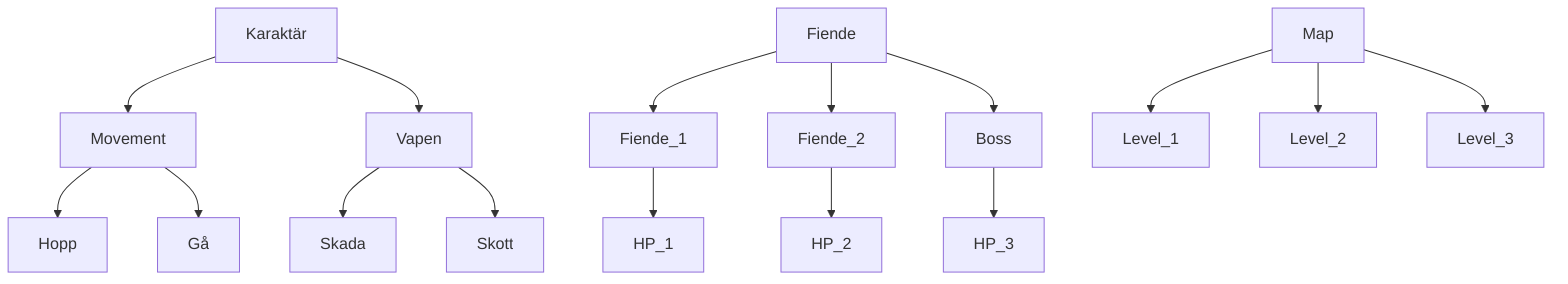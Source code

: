 graph TD

Karaktär --> Movement
Karaktär --> Vapen

Vapen --> Skada
Vapen --> Skott

Movement --> Hopp
Movement --> Gå

Fiende --> Fiende_1
Fiende --> Fiende_2
Fiende --> Boss

Fiende_1 --> HP_1

Fiende_2 --> HP_2

Boss --> HP_3

Map --> Level_1
Map --> Level_2
Map --> Level_3